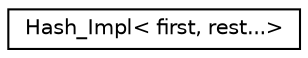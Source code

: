 digraph "Graphical Class Hierarchy"
{
  edge [fontname="Helvetica",fontsize="10",labelfontname="Helvetica",labelfontsize="10"];
  node [fontname="Helvetica",fontsize="10",shape=record];
  rankdir="LR";
  Node1 [label="Hash_Impl\< first, rest...\>",height=0.2,width=0.4,color="black", fillcolor="white", style="filled",URL="$structHash__Impl_3_01first_00_01rest_8_8_8_4.html"];
}

